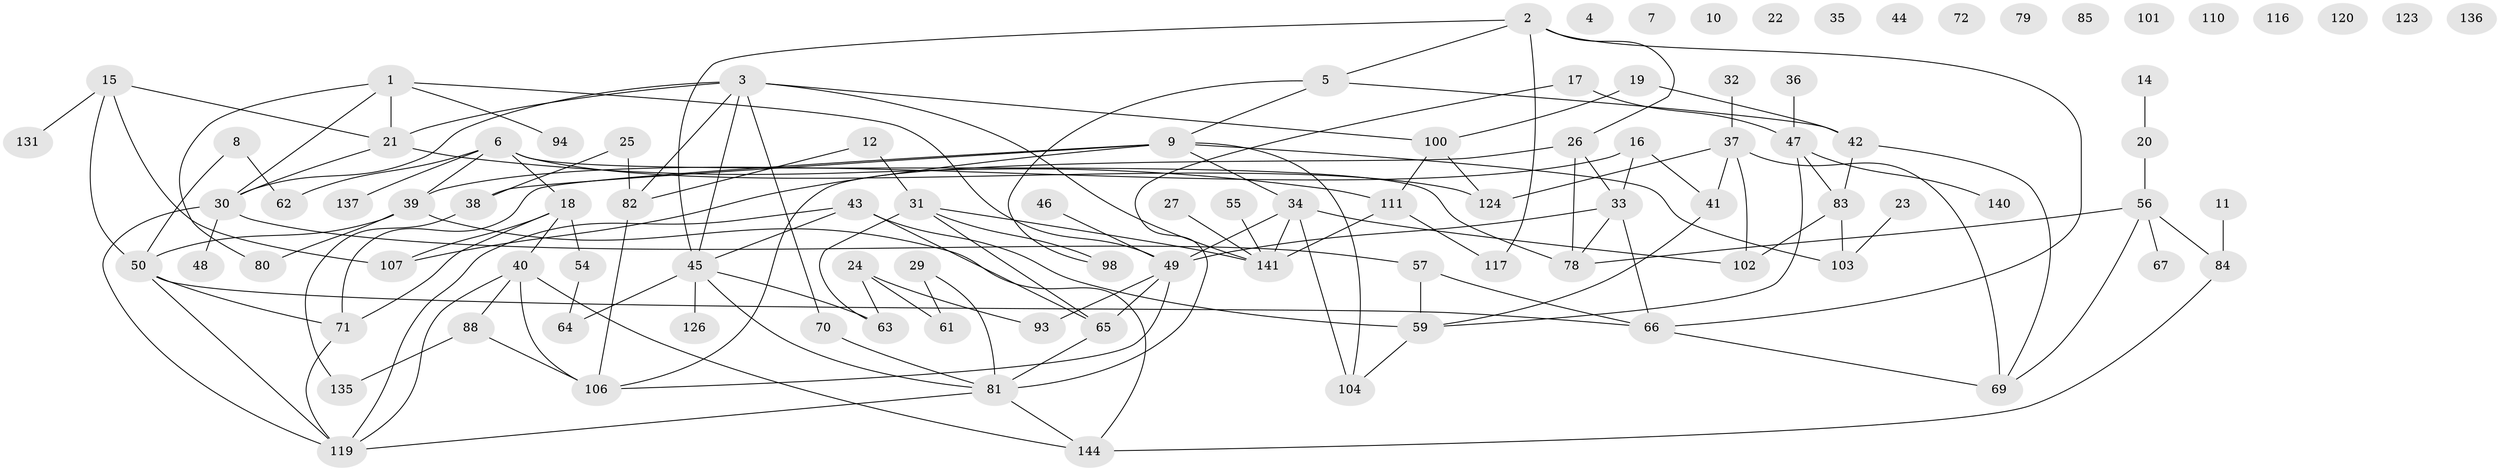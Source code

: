 // original degree distribution, {4: 0.18055555555555555, 0: 0.10416666666666667, 3: 0.20833333333333334, 5: 0.09722222222222222, 2: 0.2361111111111111, 7: 0.006944444444444444, 1: 0.14583333333333334, 6: 0.020833333333333332}
// Generated by graph-tools (version 1.1) at 2025/41/03/06/25 10:41:20]
// undirected, 99 vertices, 142 edges
graph export_dot {
graph [start="1"]
  node [color=gray90,style=filled];
  1 [super="+13"];
  2 [super="+121"];
  3 [super="+91"];
  4;
  5 [super="+125"];
  6 [super="+52"];
  7;
  8;
  9 [super="+105"];
  10;
  11;
  12 [super="+114"];
  14;
  15 [super="+73"];
  16 [super="+118"];
  17;
  18 [super="+97"];
  19 [super="+28"];
  20 [super="+86"];
  21 [super="+53"];
  22;
  23;
  24 [super="+76"];
  25;
  26;
  27;
  29 [super="+96"];
  30 [super="+99"];
  31 [super="+109"];
  32;
  33 [super="+108"];
  34 [super="+127"];
  35;
  36;
  37 [super="+68"];
  38 [super="+115"];
  39 [super="+87"];
  40 [super="+60"];
  41;
  42 [super="+128"];
  43;
  44;
  45 [super="+134"];
  46;
  47 [super="+74"];
  48;
  49 [super="+58"];
  50 [super="+51"];
  54;
  55 [super="+89"];
  56 [super="+95"];
  57;
  59 [super="+77"];
  61;
  62;
  63 [super="+75"];
  64 [super="+139"];
  65 [super="+143"];
  66;
  67;
  69 [super="+113"];
  70;
  71;
  72;
  78;
  79;
  80;
  81 [super="+92"];
  82 [super="+129"];
  83;
  84 [super="+112"];
  85;
  88 [super="+90"];
  93;
  94;
  98;
  100;
  101;
  102 [super="+132"];
  103 [super="+130"];
  104;
  106;
  107 [super="+122"];
  110;
  111 [super="+133"];
  116;
  117;
  119 [super="+138"];
  120;
  123;
  124;
  126;
  131;
  135;
  136;
  137;
  140;
  141 [super="+142"];
  144;
  1 -- 80;
  1 -- 94;
  1 -- 49;
  1 -- 21;
  1 -- 30;
  2 -- 26;
  2 -- 45;
  2 -- 117;
  2 -- 66;
  2 -- 5;
  3 -- 70;
  3 -- 82;
  3 -- 100;
  3 -- 30;
  3 -- 21;
  3 -- 45;
  3 -- 141;
  5 -- 9;
  5 -- 98;
  5 -- 42;
  6 -- 39;
  6 -- 62;
  6 -- 124 [weight=2];
  6 -- 137;
  6 -- 78;
  6 -- 18;
  8 -- 62;
  8 -- 50;
  9 -- 34;
  9 -- 38;
  9 -- 103;
  9 -- 104;
  9 -- 71;
  9 -- 107;
  11 -- 84;
  12 -- 82;
  12 -- 31;
  14 -- 20;
  15 -- 21;
  15 -- 50;
  15 -- 131;
  15 -- 107;
  16 -- 39;
  16 -- 41;
  16 -- 33;
  17 -- 47;
  17 -- 81;
  18 -- 40;
  18 -- 54;
  18 -- 71;
  18 -- 107;
  19 -- 100;
  19 -- 42;
  20 -- 56;
  21 -- 111;
  21 -- 30;
  23 -- 103;
  24 -- 61;
  24 -- 63;
  24 -- 93;
  25 -- 82;
  25 -- 38;
  26 -- 33;
  26 -- 78;
  26 -- 106;
  27 -- 141;
  29 -- 81;
  29 -- 61;
  30 -- 48;
  30 -- 119;
  30 -- 57;
  31 -- 63;
  31 -- 141;
  31 -- 65;
  31 -- 98;
  32 -- 37;
  33 -- 49;
  33 -- 66;
  33 -- 78;
  34 -- 49;
  34 -- 141;
  34 -- 104;
  34 -- 102;
  36 -- 47;
  37 -- 69;
  37 -- 102;
  37 -- 41;
  37 -- 124;
  38 -- 135;
  39 -- 80;
  39 -- 144;
  39 -- 50;
  40 -- 106;
  40 -- 88;
  40 -- 144;
  40 -- 119;
  41 -- 59;
  42 -- 83;
  42 -- 69;
  43 -- 59;
  43 -- 65;
  43 -- 119;
  43 -- 45;
  45 -- 64;
  45 -- 126;
  45 -- 81;
  45 -- 63;
  46 -- 49;
  47 -- 83;
  47 -- 140;
  47 -- 59;
  49 -- 93;
  49 -- 65;
  49 -- 106;
  50 -- 66;
  50 -- 119;
  50 -- 71;
  54 -- 64;
  55 -- 141 [weight=2];
  56 -- 78;
  56 -- 67;
  56 -- 84;
  56 -- 69;
  57 -- 66;
  57 -- 59;
  59 -- 104;
  65 -- 81;
  66 -- 69;
  70 -- 81;
  71 -- 119;
  81 -- 119;
  81 -- 144;
  82 -- 106;
  83 -- 103;
  83 -- 102;
  84 -- 144;
  88 -- 106;
  88 -- 135;
  100 -- 124;
  100 -- 111;
  111 -- 117;
  111 -- 141;
}

